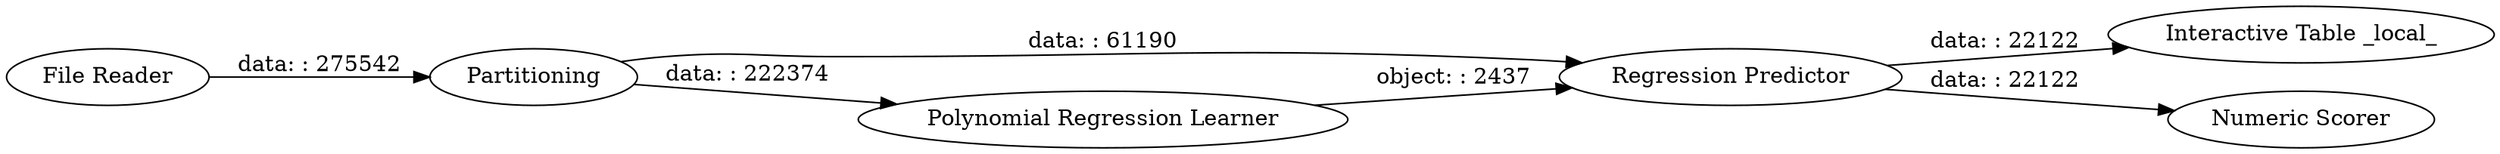 digraph {
	"586170569222765117_22" [label="Regression Predictor"]
	"586170569222765117_1" [label="File Reader"]
	"586170569222765117_9" [label="Interactive Table _local_"]
	"586170569222765117_2" [label=Partitioning]
	"586170569222765117_37" [label="Numeric Scorer"]
	"586170569222765117_18" [label="Polynomial Regression Learner"]
	"586170569222765117_2" -> "586170569222765117_18" [label="data: : 222374"]
	"586170569222765117_22" -> "586170569222765117_9" [label="data: : 22122"]
	"586170569222765117_22" -> "586170569222765117_37" [label="data: : 22122"]
	"586170569222765117_1" -> "586170569222765117_2" [label="data: : 275542"]
	"586170569222765117_18" -> "586170569222765117_22" [label="object: : 2437"]
	"586170569222765117_2" -> "586170569222765117_22" [label="data: : 61190"]
	rankdir=LR
}
